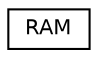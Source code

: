 digraph "Graphical Class Hierarchy"
{
  edge [fontname="Helvetica",fontsize="10",labelfontname="Helvetica",labelfontsize="10"];
  node [fontname="Helvetica",fontsize="10",shape=record];
  rankdir="LR";
  Node1 [label="RAM",height=0.2,width=0.4,color="black", fillcolor="white", style="filled",URL="$classRAM.html"];
}
